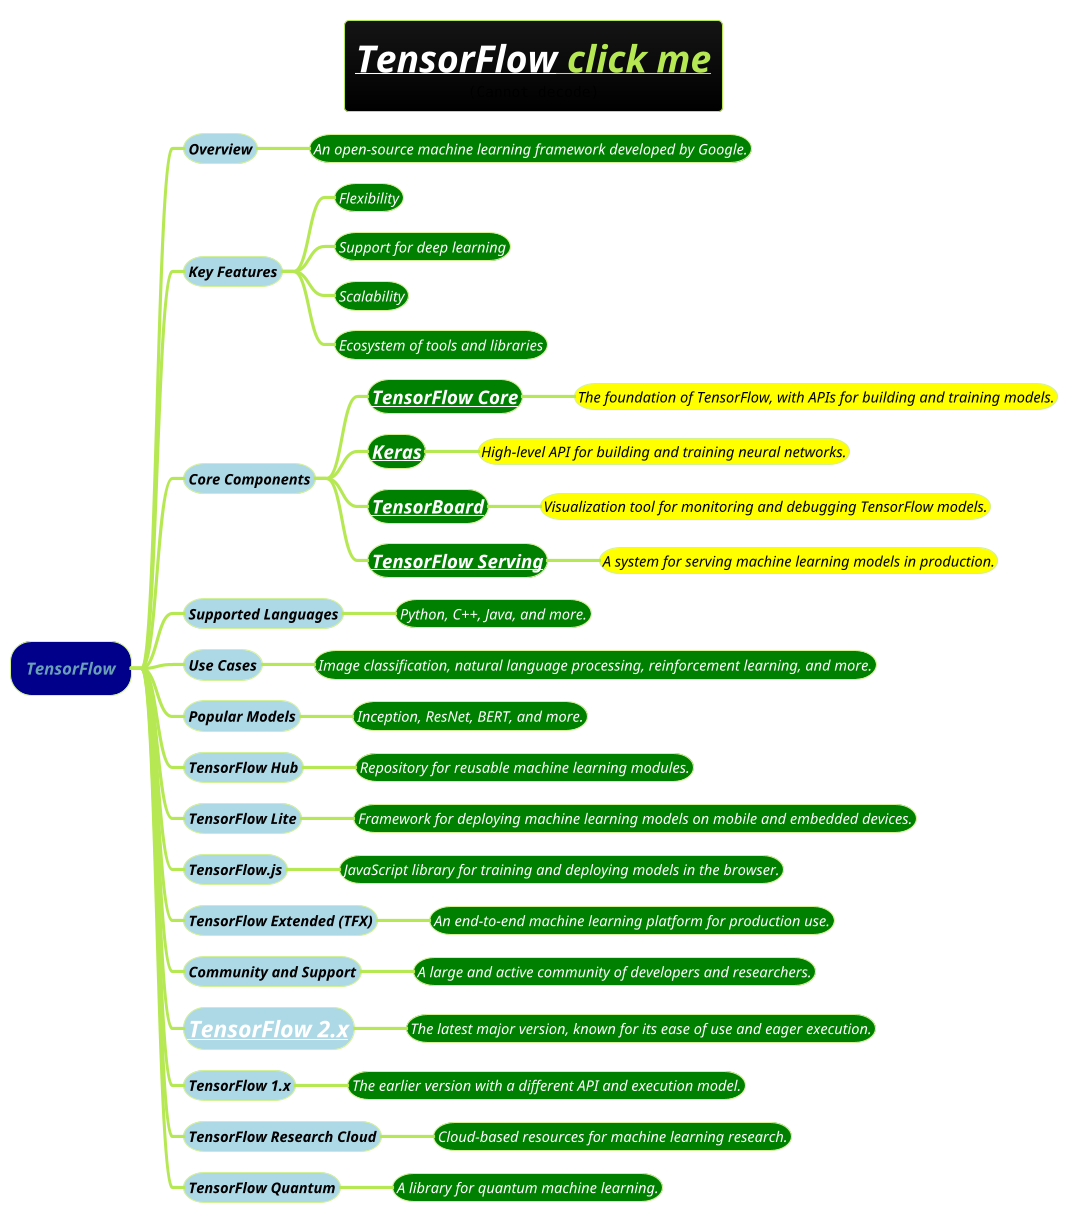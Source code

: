 @startmindmap
title =<i><b><u>[[https://playground.tensorflow.org/#activation=tanh&batchSize=10&dataset=circle&regDataset=reg-plane&learningRate=0.03&regularizationRate=0&noise=0&networkShape=4,2&seed=0.16162&showTestData=false&discretize=false&percTrainData=50&x=true&y=true&xTimesY=false&xSquared=false&ySquared=false&cosX=false&sinX=false&cosY=false&sinY=false&collectStats=false&problem=classification&initZero=false&hideText=false TensorFlow]] click me\n<img:images/img_6.png>

!theme hacker


*[#darkblue] <i>TensorFlow
**[#lightblue] <color #black><i><size:14>Overview
***[#green] <color #white><i><size:14>An open-source machine learning framework developed by Google.
**[#lightblue] <color #black><i><size:14>Key Features
***[#green] <color #white><i><size:14>Flexibility
***[#green] <color #white><i><size:14>Support for deep learning
***[#green] <color #white><i><size:14>Scalability
***[#green] <color #white><i><size:14>Ecosystem of tools and libraries
**[#lightblue] <color #black><i><size:14>Core Components
***[#green] <b><color #white><i><size:18>[[tensorflow-core.puml TensorFlow Core]]
****[#yellow] <color #black><i><size:14>The foundation of TensorFlow, with APIs for building and training models.
***[#green] <b><color #white><i><size:18>[[Keras.puml Keras]]
****[#yellow] <color #black><i><size:14>High-level API for building and training neural networks.
***[#green] <b><color #white><i><size:18>[[TensorBoard.puml TensorBoard]]
****[#yellow] <color #black><i><size:14>Visualization tool for monitoring and debugging TensorFlow models.
***[#green] <b><color #white><i><size:18>[[TensorFlow-Serving.puml TensorFlow Serving]]
****[#yellow] <color #black><i><size:14>A system for serving machine learning models in production.
**[#lightblue] <color #black><i><size:14>Supported Languages
***[#green] <color #white><i><size:14>Python, C++, Java, and more.
**[#lightblue] <color #black><i><size:14>Use Cases
***[#green] <color #white><i><size:14>Image classification, natural language processing, reinforcement learning, and more.
**[#lightblue] <color #black><i><size:14>Popular Models
***[#green] <color #white><i><size:14>Inception, ResNet, BERT, and more.
**[#lightblue] <color #black><i><size:14>TensorFlow Hub
***[#green] <color #white><i><size:14>Repository for reusable machine learning modules.
**[#lightblue] <color #black><i><size:14>TensorFlow Lite
***[#green] <color #white><i><size:14>Framework for deploying machine learning models on mobile and embedded devices.
**[#lightblue] <color #black><i><size:14>TensorFlow.js
***[#green] <color #white><i><size:14>JavaScript library for training and deploying models in the browser.
**[#lightblue] <color #black><i><size:14>TensorFlow Extended (TFX)
***[#green] <color #white><i><size:14>An end-to-end machine learning platform for production use.
**[#lightblue] <color #black><i><size:14>Community and Support
***[#green] <color #white><i><size:14>A large and active community of developers and researchers.
**[#lightblue] <color #black><i><size:22>[[tensorflow-2-x.puml TensorFlow 2.x]]
***[#green] <color #white><i><size:14>The latest major version, known for its ease of use and eager execution.
**[#lightblue] <color #black><i><size:14>TensorFlow 1.x
***[#green] <color #white><i><size:14>The earlier version with a different API and execution model.
**[#lightblue] <color #black><i><size:14>TensorFlow Research Cloud
***[#green] <color #white><i><size:14>Cloud-based resources for machine learning research.
**[#lightblue] <color #black><i><size:14>TensorFlow Quantum
***[#green] <color #white><i><size:14>A library for quantum machine learning.
@endmindmap

